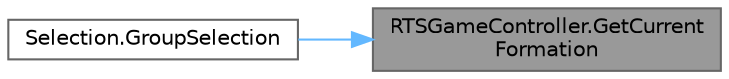 digraph "RTSGameController.GetCurrentFormation"
{
 // LATEX_PDF_SIZE
  bgcolor="transparent";
  edge [fontname=Helvetica,fontsize=10,labelfontname=Helvetica,labelfontsize=10];
  node [fontname=Helvetica,fontsize=10,shape=box,height=0.2,width=0.4];
  rankdir="RL";
  Node1 [label="RTSGameController.GetCurrent\lFormation",height=0.2,width=0.4,color="gray40", fillcolor="grey60", style="filled", fontcolor="black",tooltip=" "];
  Node1 -> Node2 [dir="back",color="steelblue1",style="solid"];
  Node2 [label="Selection.GroupSelection",height=0.2,width=0.4,color="grey40", fillcolor="white", style="filled",URL="$class_selection.html#a1fd845df495405452cda91ff8cea543d",tooltip=" "];
}
